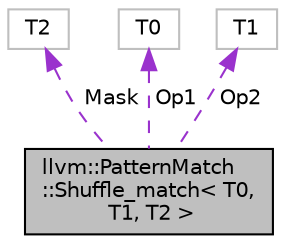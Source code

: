 digraph "llvm::PatternMatch::Shuffle_match&lt; T0, T1, T2 &gt;"
{
 // LATEX_PDF_SIZE
  bgcolor="transparent";
  edge [fontname="Helvetica",fontsize="10",labelfontname="Helvetica",labelfontsize="10"];
  node [fontname="Helvetica",fontsize="10",shape=record];
  Node1 [label="llvm::PatternMatch\l::Shuffle_match\< T0,\l T1, T2 \>",height=0.2,width=0.4,color="black", fillcolor="grey75", style="filled", fontcolor="black",tooltip="Matches shuffle."];
  Node2 -> Node1 [dir="back",color="darkorchid3",fontsize="10",style="dashed",label=" Mask" ,fontname="Helvetica"];
  Node2 [label="T2",height=0.2,width=0.4,color="grey75",tooltip=" "];
  Node3 -> Node1 [dir="back",color="darkorchid3",fontsize="10",style="dashed",label=" Op1" ,fontname="Helvetica"];
  Node3 [label="T0",height=0.2,width=0.4,color="grey75",tooltip=" "];
  Node4 -> Node1 [dir="back",color="darkorchid3",fontsize="10",style="dashed",label=" Op2" ,fontname="Helvetica"];
  Node4 [label="T1",height=0.2,width=0.4,color="grey75",tooltip=" "];
}
